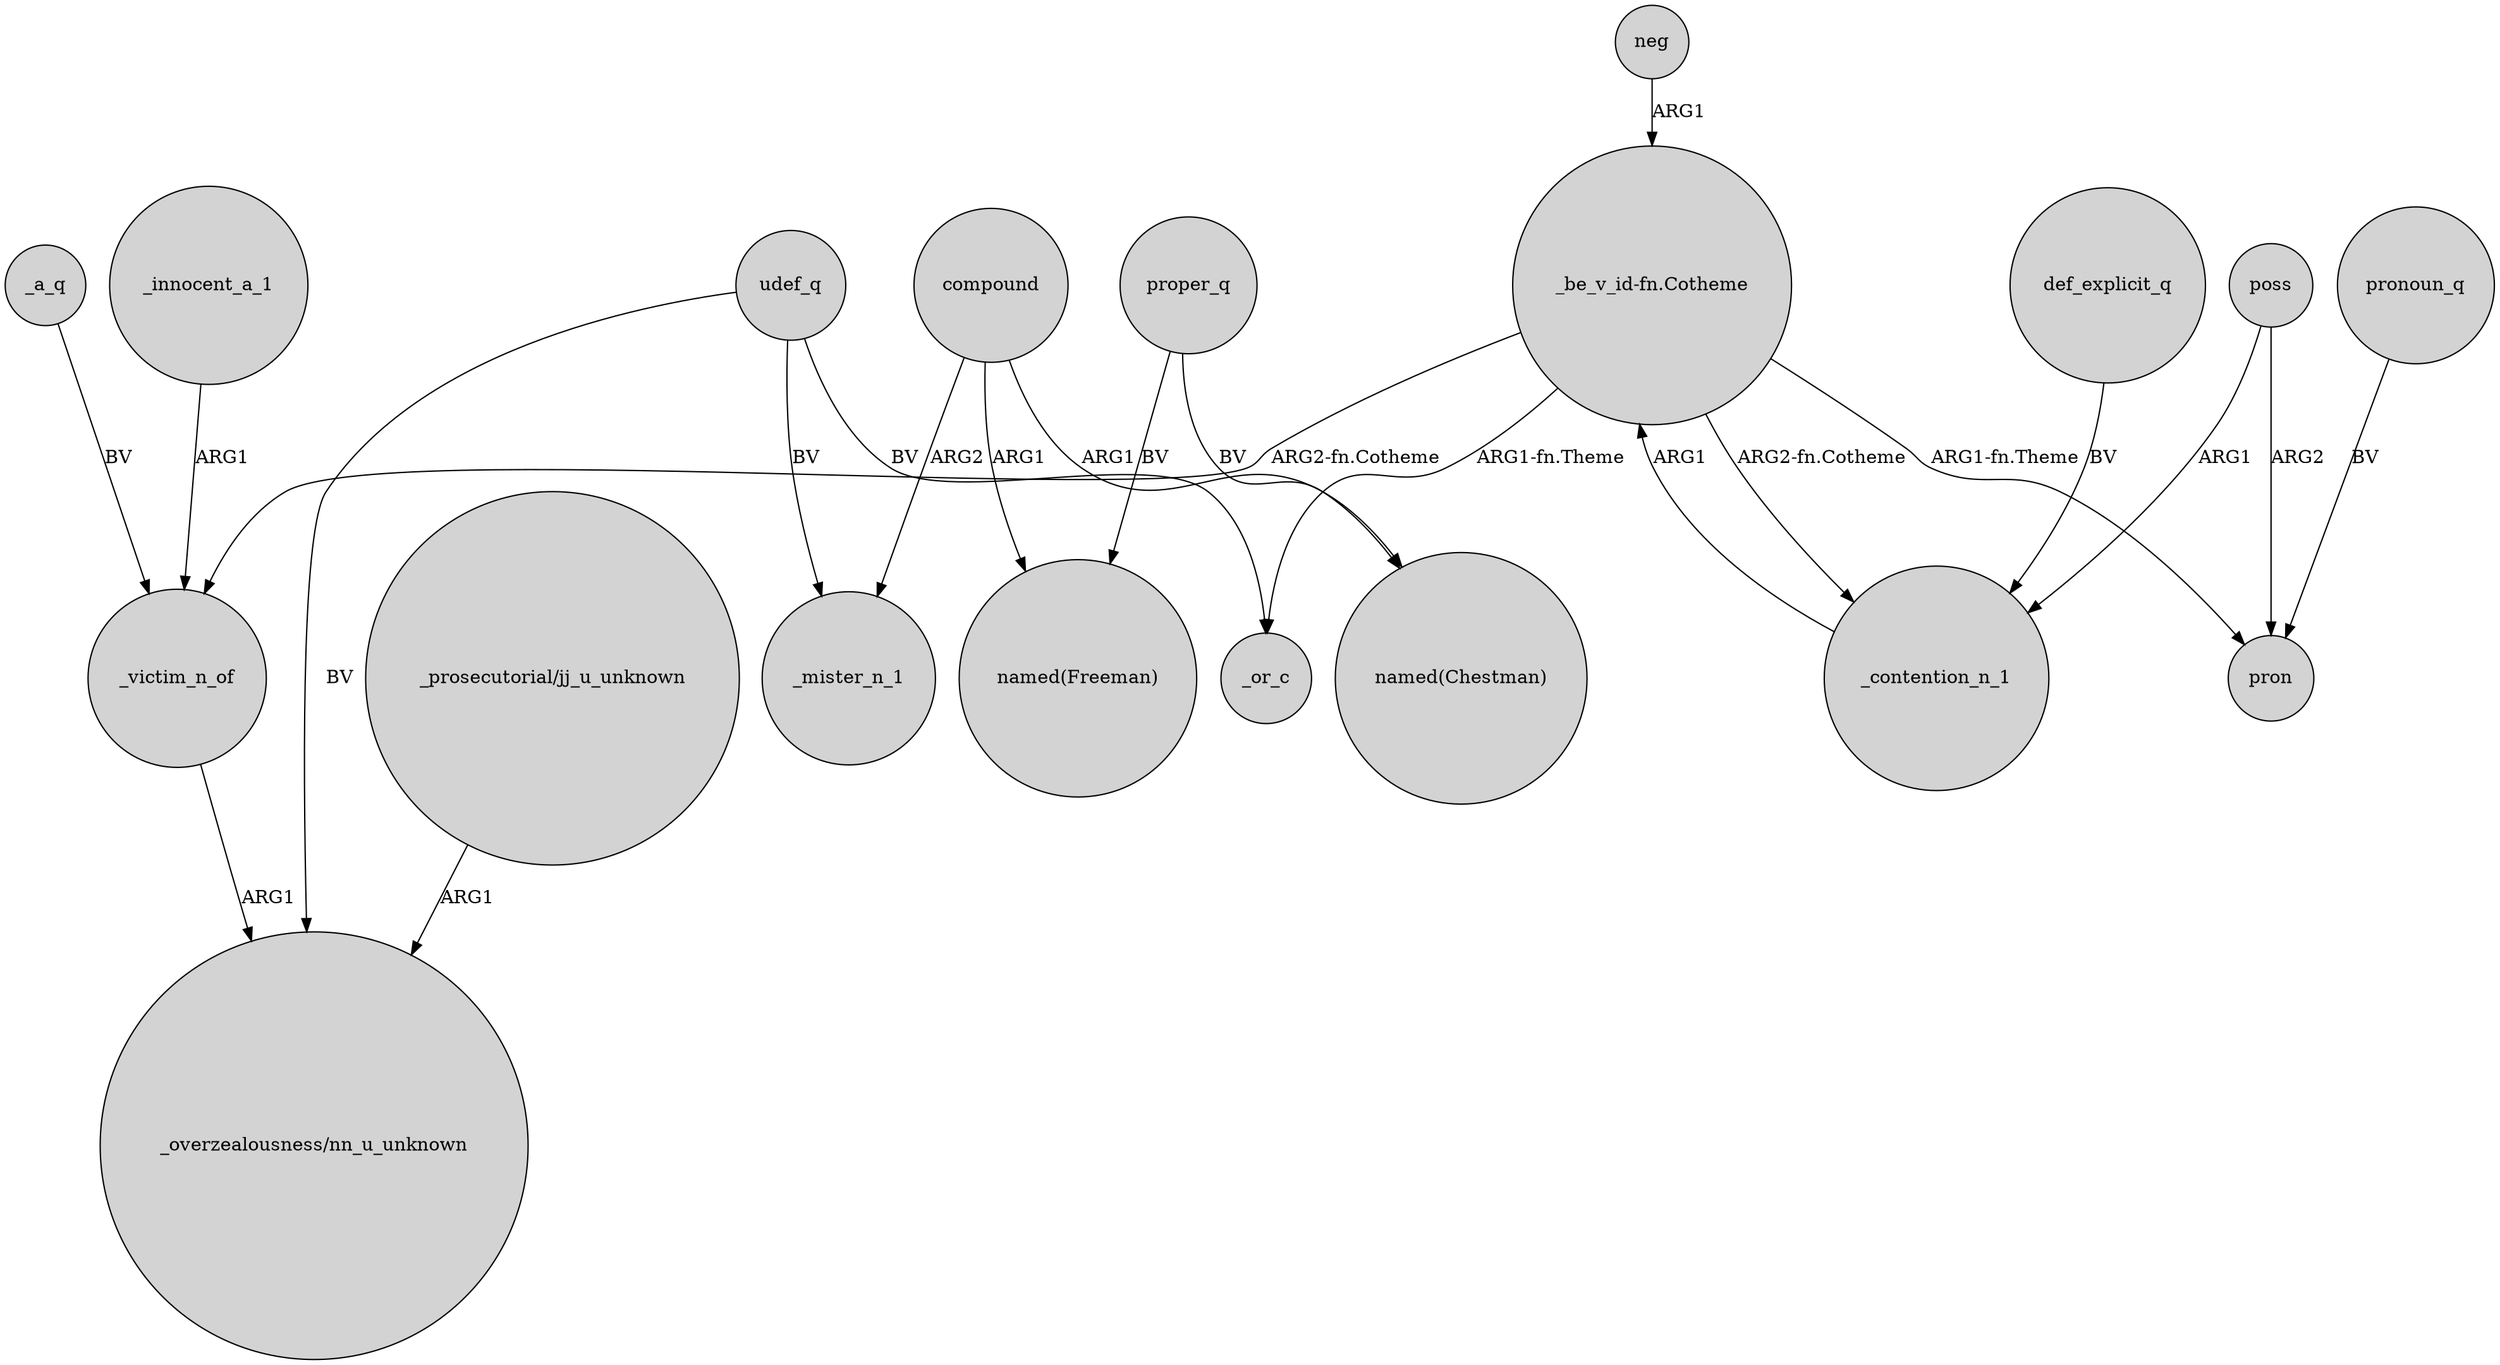 digraph {
	node [shape=circle style=filled]
	_a_q -> _victim_n_of [label=BV]
	compound -> _mister_n_1 [label=ARG2]
	proper_q -> "named(Chestman)" [label=BV]
	"_be_v_id-fn.Cotheme" -> _victim_n_of [label="ARG2-fn.Cotheme"]
	neg -> "_be_v_id-fn.Cotheme" [label=ARG1]
	_innocent_a_1 -> _victim_n_of [label=ARG1]
	udef_q -> _mister_n_1 [label=BV]
	poss -> _contention_n_1 [label=ARG1]
	udef_q -> "_overzealousness/nn_u_unknown" [label=BV]
	udef_q -> _or_c [label=BV]
	pronoun_q -> pron [label=BV]
	poss -> pron [label=ARG2]
	"_be_v_id-fn.Cotheme" -> pron [label="ARG1-fn.Theme"]
	proper_q -> "named(Freeman)" [label=BV]
	"_be_v_id-fn.Cotheme" -> _or_c [label="ARG1-fn.Theme"]
	compound -> "named(Freeman)" [label=ARG1]
	_victim_n_of -> "_overzealousness/nn_u_unknown" [label=ARG1]
	def_explicit_q -> _contention_n_1 [label=BV]
	"_prosecutorial/jj_u_unknown" -> "_overzealousness/nn_u_unknown" [label=ARG1]
	_contention_n_1 -> "_be_v_id-fn.Cotheme" [label=ARG1]
	compound -> "named(Chestman)" [label=ARG1]
	"_be_v_id-fn.Cotheme" -> _contention_n_1 [label="ARG2-fn.Cotheme"]
}
